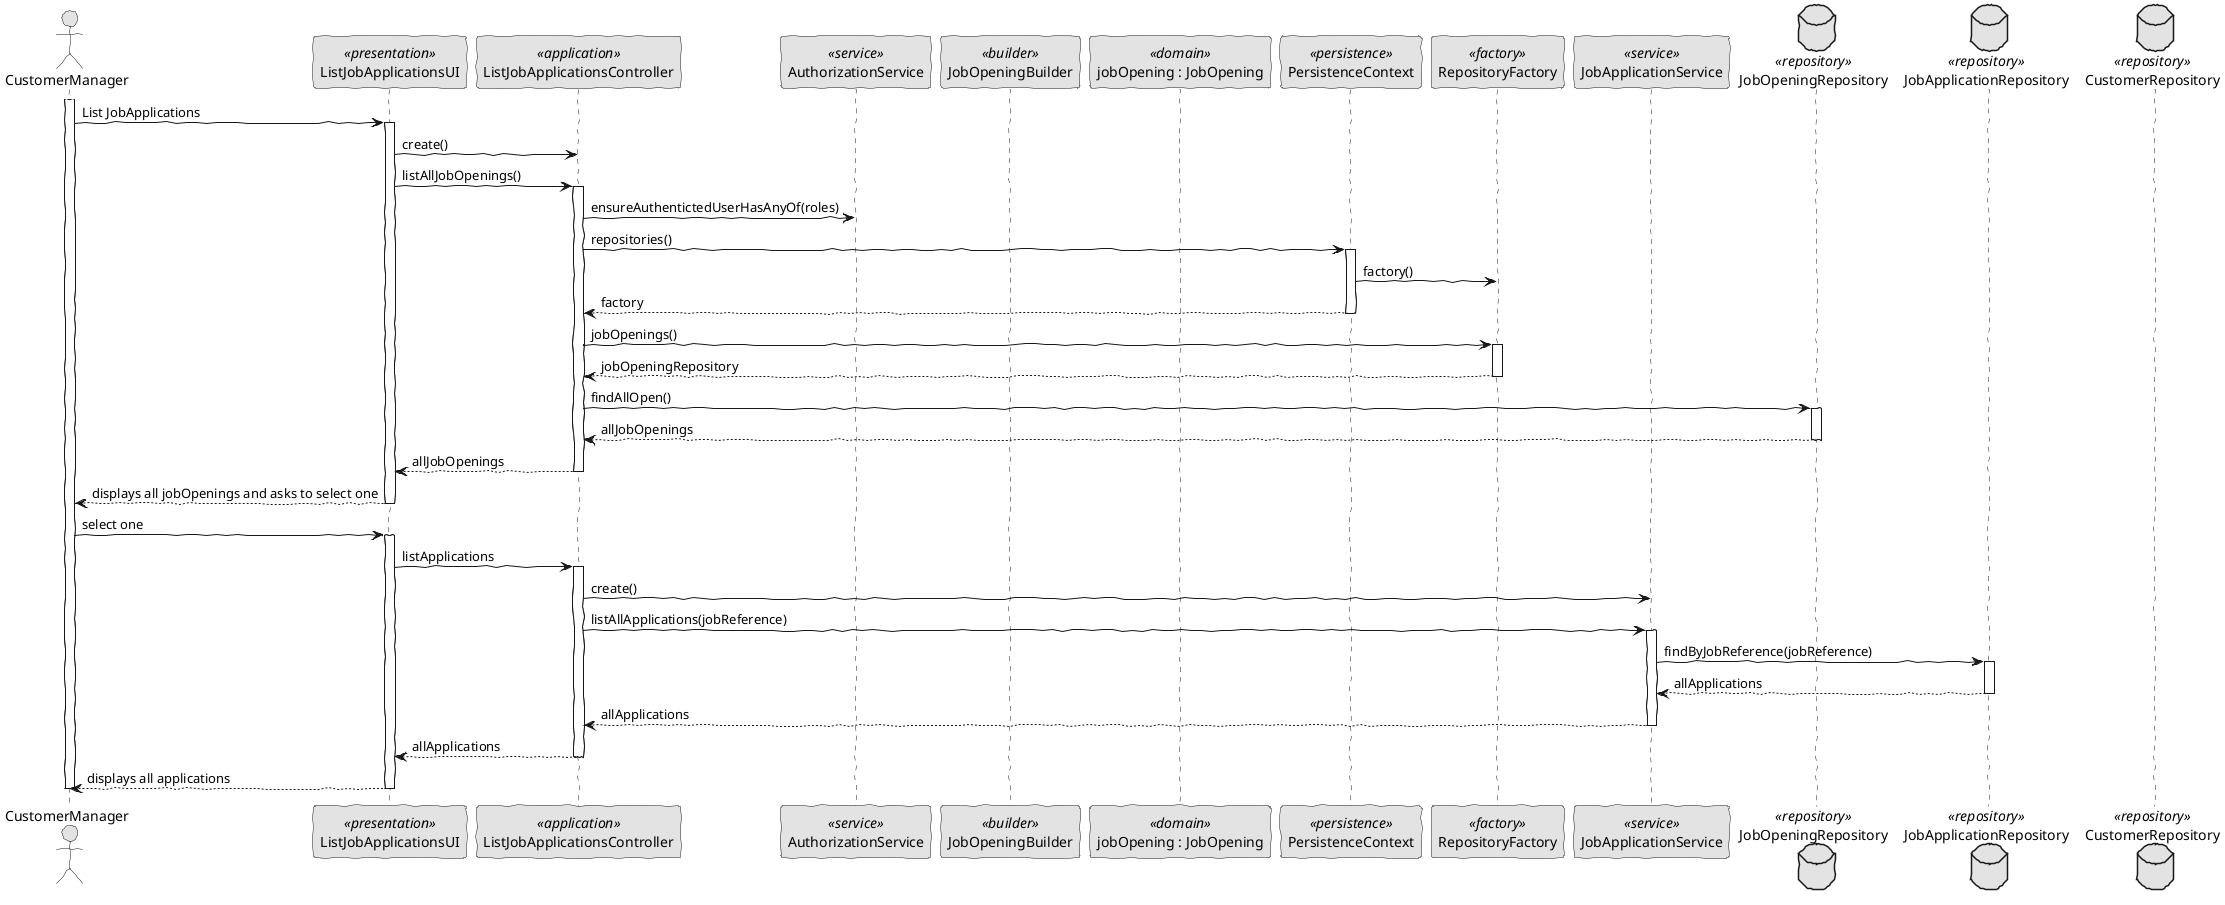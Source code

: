 @startuml
skinparam handwritten true
skinparam monochrome true
skinparam packageStyle rect
skinparam defaultFontName FG Virgil
skinparam shadowing false

actor CustomerManager as Actor
participant ListJobApplicationsUI as UI <<presentation>>
participant ListJobApplicationsController as Controller <<application>>
participant AuthorizationService as Authz <<service>>
participant JobOpeningBuilder as JobOpeningBuilder <<builder>>
participant "jobOpening : JobOpening" as Domain <<domain>>
participant PersistenceContext as Persistence <<persistence>>
participant RepositoryFactory as Factory <<factory>>
participant JobApplicationService as JobApplicationService<<service>>
database JobOpeningRepository as JobOpeningRepository<<repository>>
database JobApplicationRepository as JobApplicationRepository<<repository>>
database CustomerRepository as CustomerRepository<<repository>>

activate Actor

    Actor -> UI : List JobApplications

    activate UI

        UI -> Controller : create()

            UI -> Controller : listAllJobOpenings()

            activate Controller

                Controller -> Authz : ensureAuthentictedUserHasAnyOf(roles)

                Controller -> Persistence : repositories()

                 activate Persistence

                 Persistence -> Factory : factory()

                 Persistence --> Controller : factory

                 deactivate Persistence

                 Controller -> Factory : jobOpenings()

                 activate Factory

                 Factory --> Controller : jobOpeningRepository

                 deactivate Factory

                 Controller -> JobOpeningRepository : findAllOpen()

                 activate JobOpeningRepository

                 JobOpeningRepository --> Controller : allJobOpenings

                 deactivate JobOpeningRepository

                 Controller --> UI : allJobOpenings

                 deactivate Controller

                 UI --> Actor : displays all jobOpenings and asks to select one

                 deactivate UI

                 Actor -> UI : select one

                 activate UI

                 UI -> Controller : listApplications

                 activate Controller

                 Controller -> JobApplicationService : create()

                 Controller -> JobApplicationService : listAllApplications(jobReference)

                 activate JobApplicationService

                 JobApplicationService -> JobApplicationRepository : findByJobReference(jobReference)

                 activate JobApplicationRepository

                 JobApplicationRepository --> JobApplicationService : allApplications

                 deactivate JobApplicationRepository

                 JobApplicationService --> Controller : allApplications

                 deactivate JobApplicationService

                 Controller --> UI : allApplications

                 deactivate Controller

                 UI --> Actor : displays all applications
        deactivate UI
    deactivate Actor
@enduml